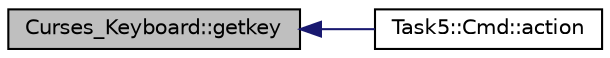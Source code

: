 digraph G
{
  bgcolor="transparent";
  edge [fontname="Helvetica",fontsize="10",labelfontname="Helvetica",labelfontsize="10"];
  node [fontname="Helvetica",fontsize="10",shape=record];
  rankdir="LR";
  Node1 [label="Curses_Keyboard::getkey",height=0.2,width=0.4,color="black", fillcolor="grey75", style="filled" fontcolor="black"];
  Node1 -> Node2 [dir="back",color="midnightblue",fontsize="10",style="solid",fontname="Helvetica"];
  Node2 [label="Task5::Cmd::action",height=0.2,width=0.4,color="black",URL="$classTask5_1_1Cmd.html#a69b1cdf1fbefc7adf8bf41d39553bb54",tooltip="Start the command line."];
}
